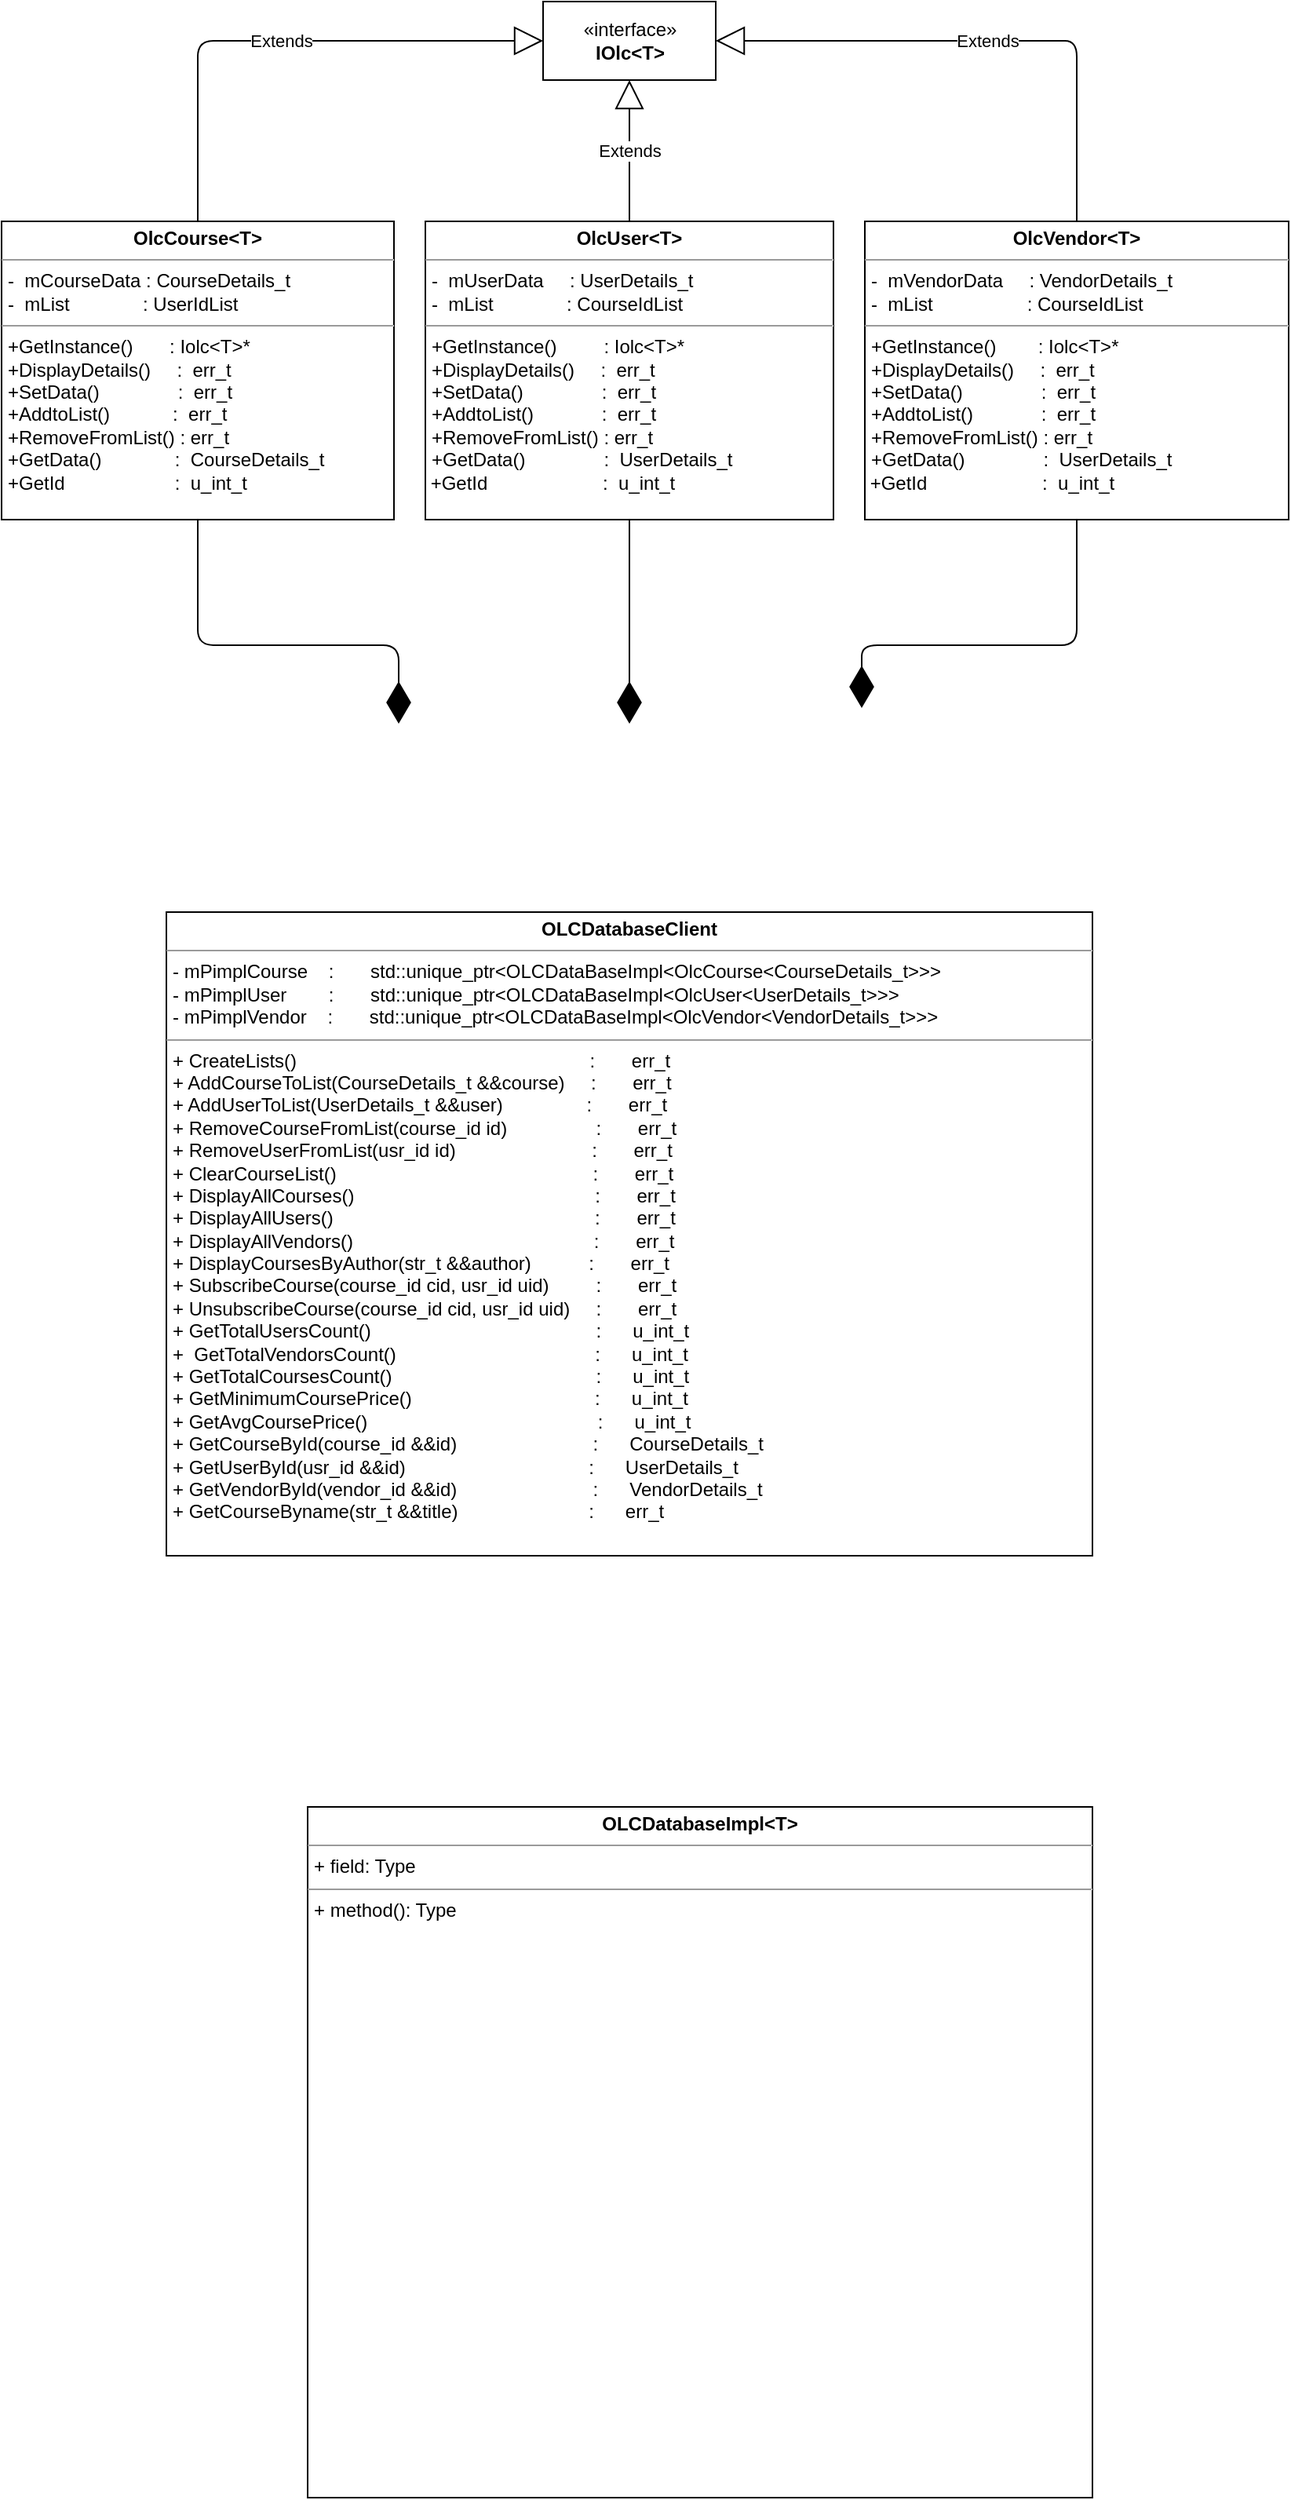 <mxfile version="12.6.4" type="device"><diagram id="D_zDGwUGEN94-LV1PGfl" name="Page-1"><mxGraphModel dx="668" dy="368" grid="1" gridSize="10" guides="1" tooltips="1" connect="1" arrows="1" fold="1" page="1" pageScale="1" pageWidth="850" pageHeight="1100" math="0" shadow="0"><root><mxCell id="0"/><mxCell id="1" parent="0"/><mxCell id="lGpi-ShFudWowwRNgQtU-3" value="«interface»&lt;br&gt;&lt;b&gt;IOlc&amp;lt;T&amp;gt;&lt;/b&gt;" style="html=1;" vertex="1" parent="1"><mxGeometry x="375" y="10" width="110" height="50" as="geometry"/></mxCell><mxCell id="lGpi-ShFudWowwRNgQtU-4" value="&lt;p style=&quot;margin: 0px ; margin-top: 4px ; text-align: center&quot;&gt;&lt;b&gt;OlcCourse&amp;lt;T&amp;gt;&lt;/b&gt;&lt;/p&gt;&lt;hr size=&quot;1&quot;&gt;&lt;p style=&quot;margin: 0px ; margin-left: 4px&quot;&gt;-&amp;nbsp; mCourseData : CourseDetails_t&lt;br&gt;-&amp;nbsp; mList&amp;nbsp;&amp;nbsp;&amp;nbsp;&amp;nbsp;&amp;nbsp;&amp;nbsp;&amp;nbsp;&amp;nbsp;&amp;nbsp;&amp;nbsp;&amp;nbsp;&amp;nbsp;&amp;nbsp; : UserIdList&lt;/p&gt;&lt;hr size=&quot;1&quot;&gt;&lt;p style=&quot;margin: 0px ; margin-left: 4px&quot;&gt;+GetInstance()&amp;nbsp;&amp;nbsp;&amp;nbsp;&amp;nbsp;&amp;nbsp;&amp;nbsp; : Iolc&amp;lt;T&amp;gt;*&lt;/p&gt;&lt;p style=&quot;margin: 0px ; margin-left: 4px&quot;&gt;+DisplayDetails() &amp;nbsp; &amp;nbsp; :&amp;nbsp; err_t&lt;/p&gt;&lt;p style=&quot;margin: 0px ; margin-left: 4px&quot;&gt;+SetData()&amp;nbsp;&amp;nbsp;&amp;nbsp;&amp;nbsp;&amp;nbsp;&amp;nbsp;&amp;nbsp;&amp;nbsp;&amp;nbsp; &amp;nbsp; &amp;nbsp;&amp;nbsp; :&amp;nbsp; err_t&lt;/p&gt;&lt;p style=&quot;margin: 0px ; margin-left: 4px&quot;&gt;+AddtoList()&amp;nbsp;&amp;nbsp;&amp;nbsp;&amp;nbsp;&amp;nbsp;&amp;nbsp;&amp;nbsp;&amp;nbsp;&amp;nbsp;&amp;nbsp;&amp;nbsp; :&amp;nbsp; err_t&lt;/p&gt;&lt;p style=&quot;margin: 0px ; margin-left: 4px&quot;&gt;+RemoveFromList() : err_t&lt;/p&gt;&lt;p style=&quot;margin: 0px ; margin-left: 4px&quot;&gt;+GetData()&amp;nbsp;&amp;nbsp;&amp;nbsp;&amp;nbsp;&amp;nbsp;&amp;nbsp;&amp;nbsp;&amp;nbsp;&amp;nbsp;&amp;nbsp;&amp;nbsp;&amp;nbsp;&amp;nbsp; :&amp;nbsp; CourseDetails_t&lt;/p&gt;&lt;p style=&quot;margin: 0px ; margin-left: 4px&quot;&gt;+GetId&amp;nbsp;&amp;nbsp;&amp;nbsp;&amp;nbsp;&amp;nbsp;&amp;nbsp;&amp;nbsp;&amp;nbsp;&amp;nbsp;&amp;nbsp;&amp;nbsp;&amp;nbsp;&amp;nbsp;&amp;nbsp;&amp;nbsp;&amp;nbsp;&amp;nbsp;&amp;nbsp;&amp;nbsp;&amp;nbsp; :&amp;nbsp; u_int_t&lt;br&gt;&lt;/p&gt;" style="verticalAlign=top;align=left;overflow=fill;fontSize=12;fontFamily=Helvetica;html=1;" vertex="1" parent="1"><mxGeometry x="30" y="150" width="250" height="190" as="geometry"/></mxCell><mxCell id="lGpi-ShFudWowwRNgQtU-5" value="&lt;p style=&quot;margin: 0px ; margin-top: 4px ; text-align: center&quot;&gt;&lt;b&gt;OlcUser&amp;lt;T&amp;gt;&lt;/b&gt;&lt;/p&gt;&lt;hr size=&quot;1&quot;&gt;&lt;p style=&quot;margin: 0px ; margin-left: 4px&quot;&gt;-&amp;nbsp; mUserData&amp;nbsp;&amp;nbsp;&amp;nbsp;&amp;nbsp; : UserDetails_t&lt;br&gt;-&amp;nbsp; mList&amp;nbsp;&amp;nbsp;&amp;nbsp;&amp;nbsp;&amp;nbsp;&amp;nbsp;&amp;nbsp;&amp;nbsp;&amp;nbsp;&amp;nbsp;&amp;nbsp;&amp;nbsp;&amp;nbsp; : CourseIdList&lt;/p&gt;&lt;hr size=&quot;1&quot;&gt;&lt;p style=&quot;margin: 0px ; margin-left: 4px&quot;&gt;+GetInstance()&amp;nbsp;&amp;nbsp;&amp;nbsp;&amp;nbsp;&amp;nbsp;&amp;nbsp;&amp;nbsp;&amp;nbsp; : Iolc&amp;lt;T&amp;gt;*&lt;/p&gt;&lt;p style=&quot;margin: 0px ; margin-left: 4px&quot;&gt;+DisplayDetails() &amp;nbsp; &amp;nbsp; :&amp;nbsp; err_t&lt;/p&gt;&lt;p style=&quot;margin: 0px ; margin-left: 4px&quot;&gt;+SetData()&amp;nbsp;&amp;nbsp;&amp;nbsp;&amp;nbsp;&amp;nbsp;&amp;nbsp;&amp;nbsp;&amp;nbsp;&amp;nbsp; &amp;nbsp; &amp;nbsp;&amp;nbsp; :&amp;nbsp; err_t&lt;/p&gt;&lt;p style=&quot;margin: 0px ; margin-left: 4px&quot;&gt;+AddtoList()&amp;nbsp;&amp;nbsp;&amp;nbsp;&amp;nbsp;&amp;nbsp;&amp;nbsp;&amp;nbsp;&amp;nbsp;&amp;nbsp;&amp;nbsp;&amp;nbsp;&amp;nbsp; :&amp;nbsp; err_t&lt;/p&gt;&lt;p style=&quot;margin: 0px ; margin-left: 4px&quot;&gt;+RemoveFromList() : err_t&lt;/p&gt;&lt;p style=&quot;margin: 0px ; margin-left: 4px&quot;&gt;+GetData()&amp;nbsp;&amp;nbsp;&amp;nbsp;&amp;nbsp;&amp;nbsp;&amp;nbsp;&amp;nbsp;&amp;nbsp;&amp;nbsp;&amp;nbsp;&amp;nbsp;&amp;nbsp;&amp;nbsp;&amp;nbsp; :&amp;nbsp; UserDetails_t&lt;/p&gt;&amp;nbsp;+GetId&amp;nbsp;&amp;nbsp;&amp;nbsp;&amp;nbsp;&amp;nbsp;&amp;nbsp;&amp;nbsp;&amp;nbsp;&amp;nbsp;&amp;nbsp;&amp;nbsp;&amp;nbsp;&amp;nbsp;&amp;nbsp;&amp;nbsp;&amp;nbsp;&amp;nbsp;&amp;nbsp; &amp;nbsp;&amp;nbsp; :&amp;nbsp; u_int_t" style="verticalAlign=top;align=left;overflow=fill;fontSize=12;fontFamily=Helvetica;html=1;" vertex="1" parent="1"><mxGeometry x="300" y="150" width="260" height="190" as="geometry"/></mxCell><mxCell id="lGpi-ShFudWowwRNgQtU-6" value="&lt;p style=&quot;margin: 0px ; margin-top: 4px ; text-align: center&quot;&gt;&lt;b&gt;OlcVendor&amp;lt;T&amp;gt;&lt;/b&gt;&lt;/p&gt;&lt;hr size=&quot;1&quot;&gt;&lt;p style=&quot;margin: 0px ; margin-left: 4px&quot;&gt;-&amp;nbsp; mVendorData&amp;nbsp;&amp;nbsp;&amp;nbsp;&amp;nbsp; : VendorDetails_t&lt;br&gt;-&amp;nbsp; mList&amp;nbsp;&amp;nbsp;&amp;nbsp;&amp;nbsp;&amp;nbsp;&amp;nbsp;&amp;nbsp;&amp;nbsp;&amp;nbsp;&amp;nbsp;&amp;nbsp;&amp;nbsp;&amp;nbsp;&amp;nbsp;&amp;nbsp;&amp;nbsp;&amp;nbsp; : CourseIdList&lt;/p&gt;&lt;hr size=&quot;1&quot;&gt;&lt;p style=&quot;margin: 0px ; margin-left: 4px&quot;&gt;+GetInstance()&amp;nbsp;&amp;nbsp;&amp;nbsp;&amp;nbsp;&amp;nbsp;&amp;nbsp;&amp;nbsp; : Iolc&amp;lt;T&amp;gt;*&lt;/p&gt;&lt;p style=&quot;margin: 0px ; margin-left: 4px&quot;&gt;+DisplayDetails() &amp;nbsp; &amp;nbsp; :&amp;nbsp; err_t&lt;/p&gt;&lt;p style=&quot;margin: 0px ; margin-left: 4px&quot;&gt;+SetData()&amp;nbsp;&amp;nbsp;&amp;nbsp;&amp;nbsp;&amp;nbsp;&amp;nbsp;&amp;nbsp;&amp;nbsp;&amp;nbsp; &amp;nbsp; &amp;nbsp;&amp;nbsp; :&amp;nbsp; err_t&lt;/p&gt;&lt;p style=&quot;margin: 0px ; margin-left: 4px&quot;&gt;+AddtoList()&amp;nbsp;&amp;nbsp;&amp;nbsp;&amp;nbsp;&amp;nbsp;&amp;nbsp;&amp;nbsp;&amp;nbsp;&amp;nbsp;&amp;nbsp;&amp;nbsp;&amp;nbsp; :&amp;nbsp; err_t&lt;/p&gt;&lt;p style=&quot;margin: 0px ; margin-left: 4px&quot;&gt;+RemoveFromList() : err_t&lt;/p&gt;&lt;p style=&quot;margin: 0px ; margin-left: 4px&quot;&gt;+GetData()&amp;nbsp;&amp;nbsp;&amp;nbsp;&amp;nbsp;&amp;nbsp;&amp;nbsp;&amp;nbsp;&amp;nbsp;&amp;nbsp;&amp;nbsp;&amp;nbsp;&amp;nbsp;&amp;nbsp;&amp;nbsp; :&amp;nbsp; UserDetails_t&lt;/p&gt;&amp;nbsp;+GetId&amp;nbsp;&amp;nbsp;&amp;nbsp;&amp;nbsp;&amp;nbsp;&amp;nbsp;&amp;nbsp;&amp;nbsp;&amp;nbsp;&amp;nbsp;&amp;nbsp;&amp;nbsp;&amp;nbsp;&amp;nbsp;&amp;nbsp;&amp;nbsp;&amp;nbsp;&amp;nbsp; &amp;nbsp;&amp;nbsp; :&amp;nbsp; u_int_t" style="verticalAlign=top;align=left;overflow=fill;fontSize=12;fontFamily=Helvetica;html=1;" vertex="1" parent="1"><mxGeometry x="580" y="150" width="270" height="190" as="geometry"/></mxCell><mxCell id="lGpi-ShFudWowwRNgQtU-8" value="Extends" style="endArrow=block;endSize=16;endFill=0;html=1;exitX=0.5;exitY=0;exitDx=0;exitDy=0;entryX=0.5;entryY=1;entryDx=0;entryDy=0;" edge="1" parent="1" source="lGpi-ShFudWowwRNgQtU-5" target="lGpi-ShFudWowwRNgQtU-3"><mxGeometry width="160" relative="1" as="geometry"><mxPoint x="444" y="110" as="sourcePoint"/><mxPoint x="444.41" y="60" as="targetPoint"/><Array as="points"/></mxGeometry></mxCell><mxCell id="lGpi-ShFudWowwRNgQtU-9" value="Extends" style="endArrow=block;endSize=16;endFill=0;html=1;exitX=0.5;exitY=0;exitDx=0;exitDy=0;entryX=0;entryY=0.5;entryDx=0;entryDy=0;" edge="1" parent="1" source="lGpi-ShFudWowwRNgQtU-4" target="lGpi-ShFudWowwRNgQtU-3"><mxGeometry width="160" relative="1" as="geometry"><mxPoint x="240.59" y="130" as="sourcePoint"/><mxPoint x="240.0" y="40" as="targetPoint"/><Array as="points"><mxPoint x="155" y="35"/><mxPoint x="190" y="35"/></Array></mxGeometry></mxCell><mxCell id="lGpi-ShFudWowwRNgQtU-10" value="Extends" style="endArrow=block;endSize=16;endFill=0;html=1;exitX=0.5;exitY=0;exitDx=0;exitDy=0;entryX=1;entryY=0.5;entryDx=0;entryDy=0;" edge="1" parent="1" source="lGpi-ShFudWowwRNgQtU-6" target="lGpi-ShFudWowwRNgQtU-3"><mxGeometry width="160" relative="1" as="geometry"><mxPoint x="700" y="130" as="sourcePoint"/><mxPoint x="699.41" y="40" as="targetPoint"/><Array as="points"><mxPoint x="715" y="35"/><mxPoint x="700" y="35"/></Array></mxGeometry></mxCell><mxCell id="lGpi-ShFudWowwRNgQtU-11" value="&lt;p style=&quot;margin: 0px ; margin-top: 4px ; text-align: center&quot;&gt;&lt;b&gt;OLCDatabaseClient&lt;/b&gt;&lt;/p&gt;&lt;hr size=&quot;1&quot;&gt;&lt;p style=&quot;margin: 0px ; margin-left: 4px&quot;&gt;- mPimplCourse&amp;nbsp;&amp;nbsp;&amp;nbsp; :&amp;nbsp;&amp;nbsp;&amp;nbsp;&amp;nbsp;&amp;nbsp;&amp;nbsp; std::unique_ptr&amp;lt;OLCDataBaseImpl&amp;lt;OlcCourse&amp;lt;CourseDetails_t&amp;gt;&amp;gt;&amp;gt; &lt;br&gt;&lt;/p&gt;&lt;p style=&quot;margin: 0px ; margin-left: 4px&quot;&gt;- mPimplUser&amp;nbsp;&amp;nbsp;&amp;nbsp;&amp;nbsp;&amp;nbsp;&amp;nbsp;&amp;nbsp; :&amp;nbsp;&amp;nbsp;&amp;nbsp;&amp;nbsp;&amp;nbsp;&amp;nbsp; std::unique_ptr&amp;lt;OLCDataBaseImpl&amp;lt;OlcUser&amp;lt;UserDetails_t&amp;gt;&amp;gt;&amp;gt;&lt;br&gt;&lt;/p&gt;&lt;p style=&quot;margin: 0px ; margin-left: 4px&quot;&gt;- mPimplVendor&amp;nbsp;&amp;nbsp;&amp;nbsp; :&amp;nbsp;&amp;nbsp;&amp;nbsp;&amp;nbsp;&amp;nbsp;&amp;nbsp; std::unique_ptr&amp;lt;OLCDataBaseImpl&amp;lt;OlcVendor&amp;lt;VendorDetails_t&amp;gt;&amp;gt;&amp;gt; &lt;br&gt;&lt;/p&gt;&lt;hr size=&quot;1&quot;&gt;&lt;p style=&quot;margin: 0px ; margin-left: 4px&quot;&gt;+ CreateLists()&amp;nbsp;&amp;nbsp;&amp;nbsp;&amp;nbsp;&amp;nbsp;&amp;nbsp;&amp;nbsp;&amp;nbsp;&amp;nbsp;&amp;nbsp;&amp;nbsp; &amp;nbsp; &amp;nbsp; &amp;nbsp; &amp;nbsp; &amp;nbsp; &amp;nbsp; &amp;nbsp; &amp;nbsp; &amp;nbsp; &amp;nbsp; &amp;nbsp; &amp;nbsp; &amp;nbsp; &amp;nbsp; &amp;nbsp; &amp;nbsp; &amp;nbsp; &amp;nbsp; &amp;nbsp; &amp;nbsp; &amp;nbsp; &amp;nbsp; :&amp;nbsp;&amp;nbsp;&amp;nbsp;&amp;nbsp;&amp;nbsp;&amp;nbsp; err_t&lt;/p&gt;&lt;p style=&quot;margin: 0px ; margin-left: 4px&quot;&gt;+ AddCourseToList(CourseDetails_t &amp;amp;&amp;amp;course)&amp;nbsp;&amp;nbsp;&amp;nbsp;&amp;nbsp; :&amp;nbsp;&amp;nbsp;&amp;nbsp;&amp;nbsp;&amp;nbsp;&amp;nbsp; err_t&lt;/p&gt;&lt;p style=&quot;margin: 0px ; margin-left: 4px&quot;&gt;+ AddUserToList(UserDetails_t &amp;amp;&amp;amp;user)&amp;nbsp;&amp;nbsp;&amp;nbsp;&amp;nbsp;&amp;nbsp;&amp;nbsp;&amp;nbsp;&amp;nbsp;&amp;nbsp;&amp;nbsp;&amp;nbsp;&amp;nbsp;&amp;nbsp;&amp;nbsp;&amp;nbsp; :&amp;nbsp;&amp;nbsp;&amp;nbsp;&amp;nbsp;&amp;nbsp;&amp;nbsp; err_t&lt;/p&gt;&lt;p style=&quot;margin: 0px ; margin-left: 4px&quot;&gt;+ RemoveCourseFromList(course_id id)&amp;nbsp;&amp;nbsp;&amp;nbsp;&amp;nbsp;&amp;nbsp;&amp;nbsp;&amp;nbsp;&amp;nbsp;&amp;nbsp;&amp;nbsp;&amp;nbsp;&amp;nbsp;&amp;nbsp;&amp;nbsp;&amp;nbsp;&amp;nbsp; :&amp;nbsp;&amp;nbsp;&amp;nbsp;&amp;nbsp;&amp;nbsp;&amp;nbsp; err_t&lt;/p&gt;&lt;p style=&quot;margin: 0px ; margin-left: 4px&quot;&gt;+ RemoveUserFromList(usr_id id)&amp;nbsp;&amp;nbsp;&amp;nbsp;&amp;nbsp;&amp;nbsp;&amp;nbsp;&amp;nbsp;&amp;nbsp;&amp;nbsp;&amp;nbsp;&amp;nbsp;&amp;nbsp;&amp;nbsp;&amp;nbsp;&amp;nbsp;&amp;nbsp;&amp;nbsp;&amp;nbsp;&amp;nbsp;&amp;nbsp;&amp;nbsp;&amp;nbsp;&amp;nbsp;&amp;nbsp;&amp;nbsp; :&amp;nbsp;&amp;nbsp;&amp;nbsp;&amp;nbsp;&amp;nbsp;&amp;nbsp; err_t&lt;/p&gt;&lt;p style=&quot;margin: 0px ; margin-left: 4px&quot;&gt;+ ClearCourseList()&amp;nbsp;&amp;nbsp;&amp;nbsp;&amp;nbsp;&amp;nbsp;&amp;nbsp;&amp;nbsp;&amp;nbsp;&amp;nbsp;&amp;nbsp;&amp;nbsp;&amp;nbsp;&amp;nbsp;&amp;nbsp;&amp;nbsp;&amp;nbsp;&amp;nbsp;&amp;nbsp;&amp;nbsp;&amp;nbsp;&amp;nbsp;&amp;nbsp;&amp;nbsp;&amp;nbsp;&amp;nbsp;&amp;nbsp;&amp;nbsp;&amp;nbsp;&amp;nbsp;&amp;nbsp;&amp;nbsp;&amp;nbsp;&amp;nbsp;&amp;nbsp;&amp;nbsp;&amp;nbsp;&amp;nbsp;&amp;nbsp;&amp;nbsp;&amp;nbsp;&amp;nbsp;&amp;nbsp;&amp;nbsp;&amp;nbsp;&amp;nbsp;&amp;nbsp;&amp;nbsp;&amp;nbsp; :&amp;nbsp;&amp;nbsp;&amp;nbsp;&amp;nbsp;&amp;nbsp;&amp;nbsp; err_t&lt;/p&gt;&lt;p style=&quot;margin: 0px ; margin-left: 4px&quot;&gt;+ DisplayAllCourses() &amp;nbsp; &amp;nbsp; &amp;nbsp; &amp;nbsp; &amp;nbsp; &amp;nbsp; &amp;nbsp; &amp;nbsp; &amp;nbsp; &amp;nbsp; &amp;nbsp; &amp;nbsp; &amp;nbsp; &amp;nbsp; &amp;nbsp; &amp;nbsp; &amp;nbsp; &amp;nbsp; &amp;nbsp; &amp;nbsp; &amp;nbsp; &amp;nbsp;&amp;nbsp; :&amp;nbsp;&amp;nbsp;&amp;nbsp;&amp;nbsp;&amp;nbsp;&amp;nbsp; err_t&lt;/p&gt;&lt;p style=&quot;margin: 0px ; margin-left: 4px&quot;&gt;+ DisplayAllUsers()&amp;nbsp;&amp;nbsp;&amp;nbsp;&amp;nbsp;&amp;nbsp;&amp;nbsp;&amp;nbsp;&amp;nbsp;&amp;nbsp;&amp;nbsp;&amp;nbsp;&amp;nbsp;&amp;nbsp;&amp;nbsp;&amp;nbsp;&amp;nbsp;&amp;nbsp;&amp;nbsp;&amp;nbsp;&amp;nbsp;&amp;nbsp;&amp;nbsp;&amp;nbsp;&amp;nbsp;&amp;nbsp;&amp;nbsp;&amp;nbsp;&amp;nbsp;&amp;nbsp;&amp;nbsp;&amp;nbsp;&amp;nbsp;&amp;nbsp;&amp;nbsp;&amp;nbsp;&amp;nbsp;&amp;nbsp;&amp;nbsp;&amp;nbsp;&amp;nbsp;&amp;nbsp;&amp;nbsp;&amp;nbsp;&amp;nbsp;&amp;nbsp;&amp;nbsp;&amp;nbsp;&amp;nbsp;&amp;nbsp; :&amp;nbsp;&amp;nbsp;&amp;nbsp;&amp;nbsp;&amp;nbsp;&amp;nbsp; err_t&lt;/p&gt;&lt;p style=&quot;margin: 0px ; margin-left: 4px&quot;&gt;+ DisplayAllVendors() &amp;nbsp; &amp;nbsp; &amp;nbsp; &amp;nbsp; &amp;nbsp; &amp;nbsp; &amp;nbsp; &amp;nbsp; &amp;nbsp; &amp;nbsp; &amp;nbsp; &amp;nbsp; &amp;nbsp; &amp;nbsp; &amp;nbsp; &amp;nbsp; &amp;nbsp; &amp;nbsp; &amp;nbsp; &amp;nbsp; &amp;nbsp; &amp;nbsp;&amp;nbsp; :&amp;nbsp;&amp;nbsp;&amp;nbsp;&amp;nbsp;&amp;nbsp;&amp;nbsp; err_t&lt;/p&gt;&lt;p style=&quot;margin: 0px ; margin-left: 4px&quot;&gt;+ DisplayCoursesByAuthor(str_t &amp;amp;&amp;amp;author) &amp;nbsp; &amp;nbsp; &amp;nbsp; &amp;nbsp; &amp;nbsp; :&amp;nbsp;&amp;nbsp;&amp;nbsp;&amp;nbsp;&amp;nbsp;&amp;nbsp; err_t&lt;/p&gt;&lt;p style=&quot;margin: 0px ; margin-left: 4px&quot;&gt;+ SubscribeCourse(course_id cid, usr_id uid)&amp;nbsp;&amp;nbsp;&amp;nbsp;&amp;nbsp;&amp;nbsp;&amp;nbsp;&amp;nbsp;&amp;nbsp; :&amp;nbsp;&amp;nbsp;&amp;nbsp;&amp;nbsp;&amp;nbsp;&amp;nbsp; err_t&lt;/p&gt;&lt;p style=&quot;margin: 0px ; margin-left: 4px&quot;&gt;+ UnsubscribeCourse(course_id cid, usr_id uid) &amp;nbsp; &amp;nbsp; :&amp;nbsp;&amp;nbsp;&amp;nbsp;&amp;nbsp; &amp;nbsp; err_t&lt;/p&gt;&lt;p style=&quot;margin: 0px ; margin-left: 4px&quot;&gt;+ GetTotalUsersCount() &amp;nbsp; &amp;nbsp; &amp;nbsp; &amp;nbsp; &amp;nbsp; &amp;nbsp; &amp;nbsp; &amp;nbsp; &amp;nbsp; &amp;nbsp; &amp;nbsp; &amp;nbsp; &amp;nbsp; &amp;nbsp; &amp;nbsp; &amp;nbsp; &amp;nbsp; &amp;nbsp; &amp;nbsp; &amp;nbsp; &amp;nbsp; :&amp;nbsp;&amp;nbsp;&amp;nbsp;&amp;nbsp;&amp;nbsp; u_int_t&lt;/p&gt;&lt;p style=&quot;margin: 0px ; margin-left: 4px&quot;&gt;+&amp;nbsp; GetTotalVendorsCount() &amp;nbsp; &amp;nbsp; &amp;nbsp; &amp;nbsp; &amp;nbsp; &amp;nbsp; &amp;nbsp; &amp;nbsp; &amp;nbsp; &amp;nbsp; &amp;nbsp; &amp;nbsp; &amp;nbsp; &amp;nbsp; &amp;nbsp; &amp;nbsp; &amp;nbsp; &amp;nbsp;&amp;nbsp; :&amp;nbsp;&amp;nbsp;&amp;nbsp;&amp;nbsp;&amp;nbsp; u_int_t&lt;/p&gt;&lt;p style=&quot;margin: 0px ; margin-left: 4px&quot;&gt;+ GetTotalCoursesCount()&amp;nbsp;&amp;nbsp;&amp;nbsp;&amp;nbsp;&amp;nbsp;&amp;nbsp;&amp;nbsp;&amp;nbsp;&amp;nbsp;&amp;nbsp;&amp;nbsp;&amp;nbsp;&amp;nbsp;&amp;nbsp;&amp;nbsp;&amp;nbsp;&amp;nbsp;&amp;nbsp;&amp;nbsp;&amp;nbsp;&amp;nbsp;&amp;nbsp;&amp;nbsp;&amp;nbsp;&amp;nbsp;&amp;nbsp;&amp;nbsp;&amp;nbsp;&amp;nbsp;&amp;nbsp;&amp;nbsp;&amp;nbsp;&amp;nbsp;&amp;nbsp;&amp;nbsp;&amp;nbsp;&amp;nbsp;&amp;nbsp; :&amp;nbsp;&amp;nbsp;&amp;nbsp;&amp;nbsp;&amp;nbsp; u_int_t&lt;/p&gt;&lt;p style=&quot;margin: 0px ; margin-left: 4px&quot;&gt;+ GetMinimumCoursePrice()&amp;nbsp;&amp;nbsp;&amp;nbsp;&amp;nbsp;&amp;nbsp;&amp;nbsp;&amp;nbsp;&amp;nbsp;&amp;nbsp;&amp;nbsp;&amp;nbsp;&amp;nbsp;&amp;nbsp;&amp;nbsp;&amp;nbsp;&amp;nbsp;&amp;nbsp;&amp;nbsp;&amp;nbsp;&amp;nbsp;&amp;nbsp;&amp;nbsp;&amp;nbsp;&amp;nbsp;&amp;nbsp;&amp;nbsp;&amp;nbsp;&amp;nbsp;&amp;nbsp;&amp;nbsp;&amp;nbsp;&amp;nbsp;&amp;nbsp;&amp;nbsp; :&amp;nbsp;&amp;nbsp;&amp;nbsp;&amp;nbsp;&amp;nbsp; u_int_t&lt;/p&gt;&lt;p style=&quot;margin: 0px ; margin-left: 4px&quot;&gt;+ GetAvgCoursePrice()&amp;nbsp;&amp;nbsp;&amp;nbsp;&amp;nbsp;&amp;nbsp;&amp;nbsp;&amp;nbsp;&amp;nbsp;&amp;nbsp;&amp;nbsp;&amp;nbsp;&amp;nbsp;&amp;nbsp;&amp;nbsp;&amp;nbsp;&amp;nbsp;&amp;nbsp;&amp;nbsp;&amp;nbsp;&amp;nbsp;&amp;nbsp;&amp;nbsp;&amp;nbsp;&amp;nbsp;&amp;nbsp;&amp;nbsp;&amp;nbsp;&amp;nbsp;&amp;nbsp;&amp;nbsp;&amp;nbsp;&amp;nbsp;&amp;nbsp;&amp;nbsp;&amp;nbsp;&amp;nbsp;&amp;nbsp;&amp;nbsp;&amp;nbsp;&amp;nbsp;&amp;nbsp;&amp;nbsp;&amp;nbsp; :&amp;nbsp;&amp;nbsp;&amp;nbsp;&amp;nbsp;&amp;nbsp; u_int_t&lt;/p&gt;&lt;p style=&quot;margin: 0px ; margin-left: 4px&quot;&gt;+ GetCourseById(course_id &amp;amp;&amp;amp;id)&amp;nbsp;&amp;nbsp;&amp;nbsp;&amp;nbsp;&amp;nbsp;&amp;nbsp;&amp;nbsp;&amp;nbsp;&amp;nbsp;&amp;nbsp;&amp;nbsp;&amp;nbsp;&amp;nbsp;&amp;nbsp;&amp;nbsp;&amp;nbsp;&amp;nbsp;&amp;nbsp;&amp;nbsp;&amp;nbsp;&amp;nbsp;&amp;nbsp;&amp;nbsp;&amp;nbsp;&amp;nbsp; :&amp;nbsp;&amp;nbsp;&amp;nbsp;&amp;nbsp;&amp;nbsp; CourseDetails_t&lt;/p&gt;&lt;p style=&quot;margin: 0px ; margin-left: 4px&quot;&gt;+ GetUserById(usr_id &amp;amp;&amp;amp;id)&amp;nbsp;&amp;nbsp;&amp;nbsp;&amp;nbsp;&amp;nbsp;&amp;nbsp;&amp;nbsp;&amp;nbsp;&amp;nbsp;&amp;nbsp;&amp;nbsp;&amp;nbsp;&amp;nbsp;&amp;nbsp;&amp;nbsp;&amp;nbsp;&amp;nbsp;&amp;nbsp;&amp;nbsp;&amp;nbsp;&amp;nbsp;&amp;nbsp;&amp;nbsp;&amp;nbsp;&amp;nbsp;&amp;nbsp;&amp;nbsp;&amp;nbsp;&amp;nbsp;&amp;nbsp;&amp;nbsp;&amp;nbsp;&amp;nbsp;&amp;nbsp; :&amp;nbsp;&amp;nbsp;&amp;nbsp;&amp;nbsp;&amp;nbsp; UserDetails_t&lt;/p&gt;&lt;p style=&quot;margin: 0px ; margin-left: 4px&quot;&gt;+ GetVendorById(vendor_id &amp;amp;&amp;amp;id)&amp;nbsp;&amp;nbsp; &amp;nbsp; &amp;nbsp; &amp;nbsp; &amp;nbsp; &amp;nbsp; &amp;nbsp; &amp;nbsp; &amp;nbsp; &amp;nbsp; &amp;nbsp; &amp;nbsp;&amp;nbsp; :&amp;nbsp;&amp;nbsp;&amp;nbsp;&amp;nbsp;&amp;nbsp; VendorDetails_t&lt;/p&gt;&lt;p style=&quot;margin: 0px ; margin-left: 4px&quot;&gt;+ GetCourseByname(str_t &amp;amp;&amp;amp;title)&amp;nbsp;&amp;nbsp;&amp;nbsp;&amp;nbsp;&amp;nbsp;&amp;nbsp;&amp;nbsp;&amp;nbsp;&amp;nbsp;&amp;nbsp;&amp;nbsp;&amp;nbsp;&amp;nbsp;&amp;nbsp;&amp;nbsp;&amp;nbsp;&amp;nbsp;&amp;nbsp;&amp;nbsp;&amp;nbsp;&amp;nbsp;&amp;nbsp;&amp;nbsp;&amp;nbsp; :&amp;nbsp;&amp;nbsp;&amp;nbsp; &amp;nbsp; err_t&lt;/p&gt;" style="verticalAlign=top;align=left;overflow=fill;fontSize=12;fontFamily=Helvetica;html=1;" vertex="1" parent="1"><mxGeometry x="135" y="590" width="590" height="410" as="geometry"/></mxCell><mxCell id="lGpi-ShFudWowwRNgQtU-14" value="" style="endArrow=diamondThin;endFill=1;endSize=24;html=1;exitX=0.5;exitY=1;exitDx=0;exitDy=0;" edge="1" parent="1" source="lGpi-ShFudWowwRNgQtU-4"><mxGeometry width="160" relative="1" as="geometry"><mxPoint x="90" y="420" as="sourcePoint"/><mxPoint x="283" y="470" as="targetPoint"/><Array as="points"><mxPoint x="155" y="420"/><mxPoint x="283" y="420"/></Array></mxGeometry></mxCell><mxCell id="lGpi-ShFudWowwRNgQtU-15" value="" style="endArrow=diamondThin;endFill=1;endSize=24;html=1;exitX=0.5;exitY=1;exitDx=0;exitDy=0;" edge="1" parent="1" source="lGpi-ShFudWowwRNgQtU-6"><mxGeometry width="160" relative="1" as="geometry"><mxPoint x="720" y="440" as="sourcePoint"/><mxPoint x="578" y="460" as="targetPoint"/><Array as="points"><mxPoint x="715" y="420"/><mxPoint x="578" y="420"/></Array></mxGeometry></mxCell><mxCell id="lGpi-ShFudWowwRNgQtU-16" value="" style="endArrow=diamondThin;endFill=1;endSize=24;html=1;exitX=0.5;exitY=1;exitDx=0;exitDy=0;" edge="1" parent="1" source="lGpi-ShFudWowwRNgQtU-5"><mxGeometry width="160" relative="1" as="geometry"><mxPoint x="725" y="350.0" as="sourcePoint"/><mxPoint x="430" y="470" as="targetPoint"/><Array as="points"/></mxGeometry></mxCell><mxCell id="lGpi-ShFudWowwRNgQtU-17" value="&lt;p style=&quot;margin: 0px ; margin-top: 4px ; text-align: center&quot;&gt;&lt;b&gt;OLCDatabaseImpl&amp;lt;T&amp;gt;&lt;/b&gt;&lt;/p&gt;&lt;hr size=&quot;1&quot;&gt;&lt;p style=&quot;margin: 0px ; margin-left: 4px&quot;&gt;+ field: Type&lt;/p&gt;&lt;hr size=&quot;1&quot;&gt;&lt;p style=&quot;margin: 0px ; margin-left: 4px&quot;&gt;+ method(): Type&lt;/p&gt;" style="verticalAlign=top;align=left;overflow=fill;fontSize=12;fontFamily=Helvetica;html=1;" vertex="1" parent="1"><mxGeometry x="225" y="1160" width="500" height="440" as="geometry"/></mxCell></root></mxGraphModel></diagram></mxfile>